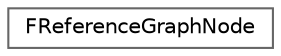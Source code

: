 digraph "Graphical Class Hierarchy"
{
 // INTERACTIVE_SVG=YES
 // LATEX_PDF_SIZE
  bgcolor="transparent";
  edge [fontname=Helvetica,fontsize=10,labelfontname=Helvetica,labelfontsize=10];
  node [fontname=Helvetica,fontsize=10,shape=box,height=0.2,width=0.4];
  rankdir="LR";
  Node0 [id="Node000000",label="FReferenceGraphNode",height=0.2,width=0.4,color="grey40", fillcolor="white", style="filled",URL="$d1/d2e/structFReferenceGraphNode.html",tooltip="A struct representing a node in the reference graph."];
}
